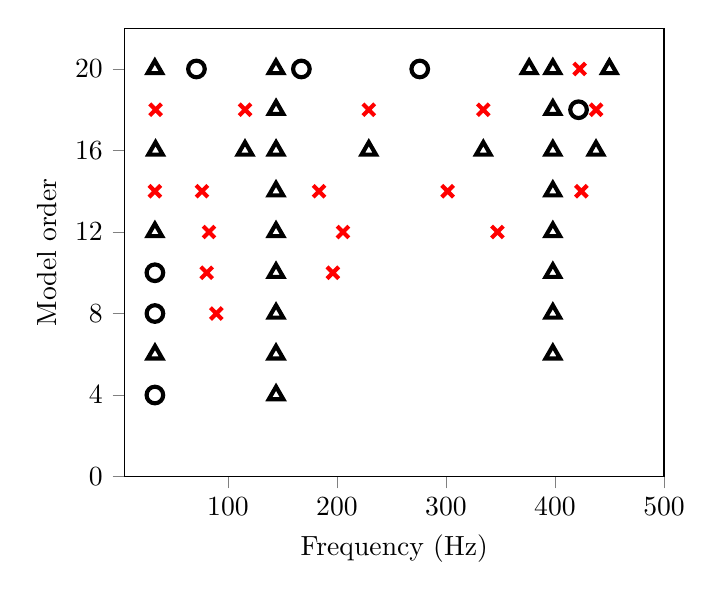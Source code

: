 % This file was created by matplotlib2tikz v0.6.13.
\begin{tikzpicture}

\begin{axis}[
xlabel={Frequency (Hz)},
ylabel={Model order},
xmin=5, xmax=500,
ymin=0, ymax=22,
xtick={0,100,200,300,400,500},
ytick={0,4,8,12,16,20},
minor xtick={},
minor ytick={},
tick align=outside,
tick pos=left,
x grid style={lightgray!92.026!black},
y grid style={lightgray!92.026!black}
]
\addplot [line width=1.5pt, red, mark=x, mark size=3, mark options={solid}, only marks, forget plot]
table {%
33.608 18
115.695 18
229.201 18
334.222 18
437.704 18
89.318 8
422.627 20
80.532 10
196.222 10
82.621 12
205.525 12
347.209 12
32.961 14
76.192 14
183.56 14
301.478 14
424.166 14
};
\addplot [line width=1.5pt, black, mark=*, mark size=3, mark options={solid,fill opacity=0}, only marks, forget plot]
table {%
421.606 18
32.98 4
33.021 8
71.105 20
167.365 20
275.944 20
32.993 10
};
\addplot [line width=1.5pt, black, mark=triangle, mark size=3, mark options={solid,fill opacity=0}, only marks, forget plot]
table {%
33.601 16
115.65 16
144.149 16
229.197 16
334.245 16
398.018 16
437.623 16
144.149 18
398.018 18
144.142 4
33.075 6
144.091 6
398.014 6
144.127 8
398.019 8
32.945 20
144.079 20
376.273 20
398.027 20
449.867 20
144.108 10
398.019 10
33.001 12
144.115 12
398.024 12
144.098 14
398.014 14
};


\end{axis}

\end{tikzpicture}
